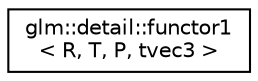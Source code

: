 digraph "Graphical Class Hierarchy"
{
  edge [fontname="Helvetica",fontsize="10",labelfontname="Helvetica",labelfontsize="10"];
  node [fontname="Helvetica",fontsize="10",shape=record];
  rankdir="LR";
  Node1 [label="glm::detail::functor1\l\< R, T, P, tvec3 \>",height=0.2,width=0.4,color="black", fillcolor="white", style="filled",URL="$structglm_1_1detail_1_1functor1_3_01_r_00_01_t_00_01_p_00_01tvec3_01_4.html"];
}

